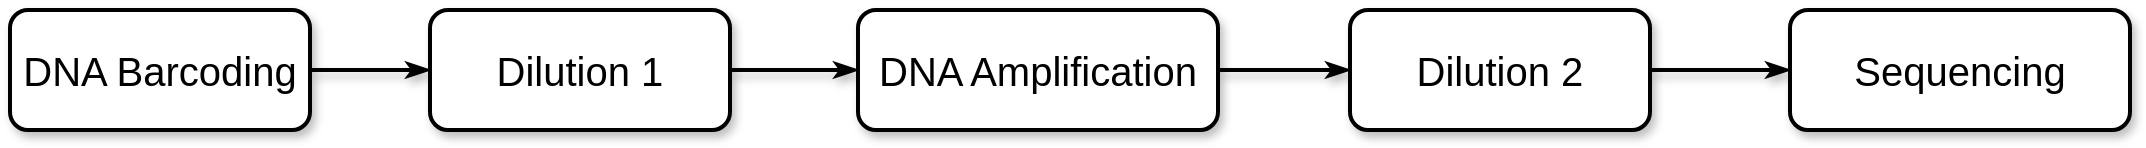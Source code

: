 <mxfile version="18.1.3" type="github">
  <diagram id="VjC9CyZcjNJfU-AKAAlW" name="Page-1">
    <mxGraphModel dx="1303" dy="792" grid="1" gridSize="10" guides="1" tooltips="1" connect="1" arrows="1" fold="1" page="1" pageScale="1" pageWidth="827" pageHeight="1169" math="0" shadow="0">
      <root>
        <mxCell id="0" />
        <mxCell id="1" parent="0" />
        <mxCell id="yqGg9QkUEFifEMVZDtHT-7" style="edgeStyle=orthogonalEdgeStyle;rounded=0;jumpSize=10;orthogonalLoop=1;jettySize=auto;html=1;exitX=1;exitY=0.5;exitDx=0;exitDy=0;entryX=0;entryY=0.5;entryDx=0;entryDy=0;shadow=1;fontSize=20;endArrow=classicThin;endFill=1;strokeWidth=2;" edge="1" parent="1" source="yqGg9QkUEFifEMVZDtHT-1" target="yqGg9QkUEFifEMVZDtHT-2">
          <mxGeometry relative="1" as="geometry" />
        </mxCell>
        <mxCell id="yqGg9QkUEFifEMVZDtHT-1" value="DNA Barcoding" style="rounded=1;whiteSpace=wrap;html=1;fontSize=20;strokeWidth=2;shadow=1;" vertex="1" parent="1">
          <mxGeometry x="40" y="180" width="150" height="60" as="geometry" />
        </mxCell>
        <mxCell id="yqGg9QkUEFifEMVZDtHT-8" style="edgeStyle=orthogonalEdgeStyle;rounded=0;jumpSize=10;orthogonalLoop=1;jettySize=auto;html=1;exitX=1;exitY=0.5;exitDx=0;exitDy=0;entryX=0;entryY=0.5;entryDx=0;entryDy=0;shadow=1;fontSize=20;endArrow=classicThin;endFill=1;strokeWidth=2;" edge="1" parent="1" source="yqGg9QkUEFifEMVZDtHT-2" target="yqGg9QkUEFifEMVZDtHT-3">
          <mxGeometry relative="1" as="geometry" />
        </mxCell>
        <mxCell id="yqGg9QkUEFifEMVZDtHT-2" value="Dilution 1" style="rounded=1;whiteSpace=wrap;html=1;fontSize=20;strokeWidth=2;shadow=1;" vertex="1" parent="1">
          <mxGeometry x="250" y="180" width="150" height="60" as="geometry" />
        </mxCell>
        <mxCell id="yqGg9QkUEFifEMVZDtHT-9" style="edgeStyle=orthogonalEdgeStyle;rounded=0;jumpSize=10;orthogonalLoop=1;jettySize=auto;html=1;exitX=1;exitY=0.5;exitDx=0;exitDy=0;entryX=0;entryY=0.5;entryDx=0;entryDy=0;shadow=1;fontSize=20;endArrow=classicThin;endFill=1;strokeWidth=2;" edge="1" parent="1" source="yqGg9QkUEFifEMVZDtHT-3" target="yqGg9QkUEFifEMVZDtHT-4">
          <mxGeometry relative="1" as="geometry" />
        </mxCell>
        <mxCell id="yqGg9QkUEFifEMVZDtHT-3" value="DNA Amplification" style="rounded=1;whiteSpace=wrap;html=1;fontSize=20;strokeWidth=2;shadow=1;" vertex="1" parent="1">
          <mxGeometry x="464" y="180" width="180" height="60" as="geometry" />
        </mxCell>
        <mxCell id="yqGg9QkUEFifEMVZDtHT-10" style="edgeStyle=orthogonalEdgeStyle;rounded=0;jumpSize=10;orthogonalLoop=1;jettySize=auto;html=1;entryX=0;entryY=0.5;entryDx=0;entryDy=0;shadow=1;fontSize=20;endArrow=classicThin;endFill=1;strokeWidth=2;" edge="1" parent="1" source="yqGg9QkUEFifEMVZDtHT-4" target="yqGg9QkUEFifEMVZDtHT-5">
          <mxGeometry relative="1" as="geometry" />
        </mxCell>
        <mxCell id="yqGg9QkUEFifEMVZDtHT-4" value="Dilution 2" style="rounded=1;whiteSpace=wrap;html=1;fontSize=20;strokeWidth=2;shadow=1;" vertex="1" parent="1">
          <mxGeometry x="710" y="180" width="150" height="60" as="geometry" />
        </mxCell>
        <mxCell id="yqGg9QkUEFifEMVZDtHT-5" value="Sequencing" style="rounded=1;whiteSpace=wrap;html=1;fontSize=20;strokeWidth=2;shadow=1;" vertex="1" parent="1">
          <mxGeometry x="930" y="180" width="170" height="60" as="geometry" />
        </mxCell>
      </root>
    </mxGraphModel>
  </diagram>
</mxfile>

